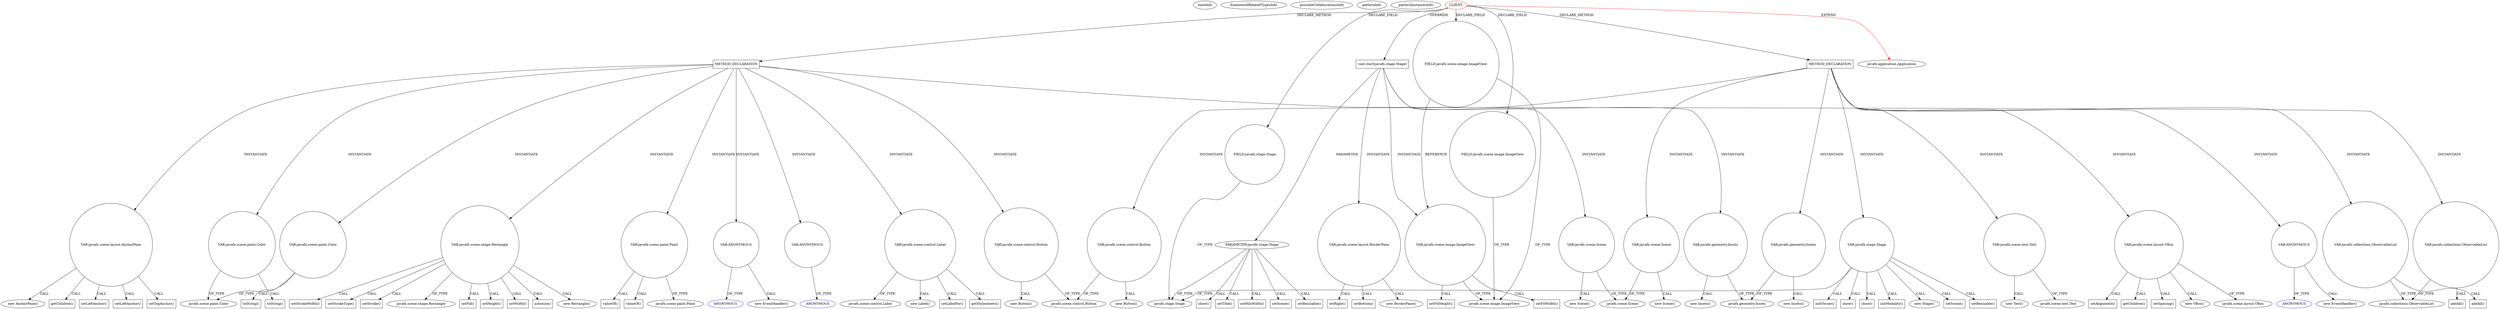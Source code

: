 digraph {
baseInfo[graphId=2971,category="pattern",isAnonymous=false,possibleRelation=false]
frameworkRelatedTypesInfo[0="javafx.application.Application"]
possibleCollaborationsInfo[]
patternInfo[frequency=2.0,patternRootClient=0]
patternInstancesInfo[0="Baschdl578-ColorReduction~/Baschdl578-ColorReduction/ColorReduction-master/src/main/java/edu/kit/ipd/swt1/SimpleColorReduction/UI.java~UI~149",1="Baschdl578-ColorReduction~/Baschdl578-ColorReduction/ColorReduction-master/src/main/java/edu/kit/ipd/swt1/SimpleColorReduction/PluginUI.java~PluginUI~157"]
174[label="new AnchorPane()",vertexType="CONSTRUCTOR_CALL",isFrameworkType=false]
175[label="VAR:javafx.scene.layout.AnchorPane",vertexType="VARIABLE_EXPRESION",isFrameworkType=false,shape=circle]
47[label="METHOD_DECLARATION",vertexType="CLIENT_METHOD_DECLARATION",isFrameworkType=false,shape=box]
0[label="CLIENT",vertexType="ROOT_CLIENT_CLASS_DECLARATION",isFrameworkType=false,color=red]
8[label="void start(javafx.stage.Stage)",vertexType="OVERRIDING_METHOD_DECLARATION",isFrameworkType=false,shape=box]
23[label="VAR:javafx.scene.layout.BorderPane",vertexType="VARIABLE_EXPRESION",isFrameworkType=false,shape=circle]
33[label="setRight()",vertexType="INSIDE_CALL",isFrameworkType=false,shape=box]
9[label="PARAMETER:javafx.stage.Stage",vertexType="PARAMETER_DECLARATION",isFrameworkType=false]
42[label="show()",vertexType="INSIDE_CALL",isFrameworkType=false,shape=box]
195[label="getChildren()",vertexType="INSIDE_CALL",isFrameworkType=false,shape=box]
153[label="VAR:javafx.scene.paint.Color",vertexType="VARIABLE_EXPRESION",isFrameworkType=false,shape=circle]
65[label="javafx.scene.paint.Color",vertexType="FRAMEWORK_CLASS_TYPE",isFrameworkType=false]
63[label="VAR:javafx.scene.paint.Color",vertexType="VARIABLE_EXPRESION",isFrameworkType=false,shape=circle]
64[label="toString()",vertexType="INSIDE_CALL",isFrameworkType=false,shape=box]
154[label="toString()",vertexType="INSIDE_CALL",isFrameworkType=false,shape=box]
2[label="FIELD:javafx.stage.Stage",vertexType="FIELD_DECLARATION",isFrameworkType=false,shape=circle]
35[label="setBottom()",vertexType="INSIDE_CALL",isFrameworkType=false,shape=box]
22[label="new BorderPane()",vertexType="CONSTRUCTOR_CALL",isFrameworkType=false]
17[label="VAR:javafx.scene.image.ImageView",vertexType="VARIABLE_EXPRESION",isFrameworkType=false,shape=circle]
21[label="setFitHeight()",vertexType="INSIDE_CALL",isFrameworkType=false,shape=box]
141[label="VAR:javafx.scene.shape.Rectangle",vertexType="VARIABLE_EXPRESION",isFrameworkType=false,shape=circle]
164[label="setStrokeWidth()",vertexType="INSIDE_CALL",isFrameworkType=false,shape=box]
166[label="setStrokeType()",vertexType="INSIDE_CALL",isFrameworkType=false,shape=box]
12[label="setTitle()",vertexType="INSIDE_CALL",isFrameworkType=false,shape=box]
186[label="setLeftAnchor()",vertexType="INSIDE_CALL",isFrameworkType=false,shape=box]
178[label="setLeftAnchor()",vertexType="INSIDE_CALL",isFrameworkType=false,shape=box]
60[label="VAR:javafx.scene.paint.Paint",vertexType="VARIABLE_EXPRESION",isFrameworkType=false,shape=circle]
69[label="valueOf()",vertexType="INSIDE_CALL",isFrameworkType=false,shape=box]
152[label="valueOf()",vertexType="INSIDE_CALL",isFrameworkType=false,shape=box]
62[label="javafx.scene.paint.Paint",vertexType="FRAMEWORK_CLASS_TYPE",isFrameworkType=false]
5[label="javafx.scene.image.ImageView",vertexType="FRAMEWORK_CLASS_TYPE",isFrameworkType=false]
97[label="VAR:ANONYMOUS",vertexType="VARIABLE_EXPRESION",isFrameworkType=false,shape=circle]
98[label="ANONYMOUS",vertexType="REFERENCE_ANONYMOUS_DECLARATION",isFrameworkType=false,color=blue]
114[label="VAR:ANONYMOUS",vertexType="VARIABLE_EXPRESION",isFrameworkType=false,shape=circle]
115[label="ANONYMOUS",vertexType="REFERENCE_ANONYMOUS_DECLARATION",isFrameworkType=false,color=blue]
96[label="new EventHandler()",vertexType="CONSTRUCTOR_CALL",isFrameworkType=false]
157[label="setStroke()",vertexType="INSIDE_CALL",isFrameworkType=false,shape=box]
3[label="javafx.stage.Stage",vertexType="FRAMEWORK_CLASS_TYPE",isFrameworkType=false]
476[label="VAR:javafx.stage.Stage",vertexType="VARIABLE_EXPRESION",isFrameworkType=false,shape=circle]
481[label="initOwner()",vertexType="INSIDE_CALL",isFrameworkType=false,shape=box]
521[label="show()",vertexType="INSIDE_CALL",isFrameworkType=false,shape=box]
509[label="close()",vertexType="INSIDE_CALL",isFrameworkType=false,shape=box]
14[label="setMinWidth()",vertexType="INSIDE_CALL",isFrameworkType=false,shape=box]
51[label="javafx.scene.shape.Rectangle",vertexType="FRAMEWORK_CLASS_TYPE",isFrameworkType=false]
1[label="javafx.application.Application",vertexType="FRAMEWORK_CLASS_TYPE",isFrameworkType=false]
39[label="VAR:javafx.scene.Scene",vertexType="VARIABLE_EXPRESION",isFrameworkType=false,shape=circle]
38[label="new Scene()",vertexType="CONSTRUCTOR_CALL",isFrameworkType=false]
78[label="VAR:javafx.scene.control.Label",vertexType="VARIABLE_EXPRESION",isFrameworkType=false,shape=circle]
79[label="javafx.scene.control.Label",vertexType="FRAMEWORK_CLASS_TYPE",isFrameworkType=false]
77[label="new Label()",vertexType="CONSTRUCTOR_CALL",isFrameworkType=false]
483[label="initModality()",vertexType="INSIDE_CALL",isFrameworkType=false,shape=box]
18[label="setFitWidth()",vertexType="INSIDE_CALL",isFrameworkType=false,shape=box]
150[label="setFill()",vertexType="INSIDE_CALL",isFrameworkType=false,shape=box]
148[label="setHeight()",vertexType="INSIDE_CALL",isFrameworkType=false,shape=box]
6[label="FIELD:javafx.scene.image.ImageView",vertexType="FIELD_DECLARATION",isFrameworkType=false,shape=circle]
4[label="FIELD:javafx.scene.image.ImageView",vertexType="FIELD_DECLARATION",isFrameworkType=false,shape=circle]
146[label="setWidth()",vertexType="INSIDE_CALL",isFrameworkType=false,shape=box]
474[label="METHOD_DECLARATION",vertexType="CLIENT_METHOD_DECLARATION",isFrameworkType=false,shape=box]
497[label="VAR:javafx.scene.text.Text",vertexType="VARIABLE_EXPRESION",isFrameworkType=false,shape=circle]
485[label="VAR:javafx.scene.layout.VBox",vertexType="VARIABLE_EXPRESION",isFrameworkType=false,shape=circle]
490[label="setAlignment()",vertexType="INSIDE_CALL",isFrameworkType=false,shape=box]
514[label="getChildren()",vertexType="INSIDE_CALL",isFrameworkType=false,shape=box]
496[label="new Text()",vertexType="CONSTRUCTOR_CALL",isFrameworkType=false]
505[label="VAR:ANONYMOUS",vertexType="VARIABLE_EXPRESION",isFrameworkType=false,shape=circle]
506[label="ANONYMOUS",vertexType="REFERENCE_ANONYMOUS_DECLARATION",isFrameworkType=false,color=blue]
504[label="new EventHandler()",vertexType="CONSTRUCTOR_CALL",isFrameworkType=false]
518[label="VAR:javafx.scene.Scene",vertexType="VARIABLE_EXPRESION",isFrameworkType=false,shape=circle]
517[label="new Scene()",vertexType="CONSTRUCTOR_CALL",isFrameworkType=false]
488[label="setSpacing()",vertexType="INSIDE_CALL",isFrameworkType=false,shape=box]
144[label="autosize()",vertexType="INSIDE_CALL",isFrameworkType=false,shape=box]
107[label="VAR:javafx.scene.control.Button",vertexType="VARIABLE_EXPRESION",isFrameworkType=false,shape=circle]
106[label="new Button()",vertexType="CONSTRUCTOR_CALL",isFrameworkType=false]
108[label="javafx.scene.control.Button",vertexType="FRAMEWORK_CLASS_TYPE",isFrameworkType=false]
475[label="new Stage()",vertexType="CONSTRUCTOR_CALL",isFrameworkType=false]
500[label="VAR:javafx.scene.control.Button",vertexType="VARIABLE_EXPRESION",isFrameworkType=false,shape=circle]
499[label="new Button()",vertexType="CONSTRUCTOR_CALL",isFrameworkType=false]
37[label="setScene()",vertexType="INSIDE_CALL",isFrameworkType=false,shape=box]
516[label="setScene()",vertexType="INSIDE_CALL",isFrameworkType=false,shape=box]
16[label="setResizable()",vertexType="INSIDE_CALL",isFrameworkType=false,shape=box]
479[label="setResizable()",vertexType="INSIDE_CALL",isFrameworkType=false,shape=box]
484[label="new VBox()",vertexType="CONSTRUCTOR_CALL",isFrameworkType=false]
486[label="javafx.scene.layout.VBox",vertexType="FRAMEWORK_CLASS_TYPE",isFrameworkType=false]
498[label="javafx.scene.text.Text",vertexType="FRAMEWORK_CLASS_TYPE",isFrameworkType=false]
140[label="new Rectangle()",vertexType="CONSTRUCTOR_CALL",isFrameworkType=false]
28[label="VAR:javafx.geometry.Insets",vertexType="VARIABLE_EXPRESION",isFrameworkType=false,shape=circle]
27[label="new Insets()",vertexType="CONSTRUCTOR_CALL",isFrameworkType=false]
29[label="javafx.geometry.Insets",vertexType="FRAMEWORK_CLASS_TYPE",isFrameworkType=false]
40[label="javafx.scene.Scene",vertexType="FRAMEWORK_CLASS_TYPE",isFrameworkType=false]
494[label="VAR:javafx.geometry.Insets",vertexType="VARIABLE_EXPRESION",isFrameworkType=false,shape=circle]
493[label="new Insets()",vertexType="CONSTRUCTOR_CALL",isFrameworkType=false]
510[label="VAR:javafx.collections.ObservableList",vertexType="VARIABLE_EXPRESION",isFrameworkType=false,shape=circle]
122[label="javafx.collections.ObservableList",vertexType="FRAMEWORK_INTERFACE_TYPE",isFrameworkType=false]
120[label="VAR:javafx.collections.ObservableList",vertexType="VARIABLE_EXPRESION",isFrameworkType=false,shape=circle]
121[label="addAll()",vertexType="INSIDE_CALL",isFrameworkType=false,shape=box]
81[label="setLabelFor()",vertexType="INSIDE_CALL",isFrameworkType=false,shape=box]
83[label="getStylesheets()",vertexType="INSIDE_CALL",isFrameworkType=false,shape=box]
511[label="addAll()",vertexType="INSIDE_CALL",isFrameworkType=false,shape=box]
180[label="setTopAnchor()",vertexType="INSIDE_CALL",isFrameworkType=false,shape=box]
9->14[label="CALL"]
494->493[label="CALL"]
120->121[label="CALL"]
0->4[label="DECLARE_FIELD"]
0->1[label="EXTEND",color=red]
476->481[label="CALL"]
476->3[label="OF_TYPE"]
141->157[label="CALL"]
175->174[label="CALL"]
9->16[label="CALL"]
78->83[label="CALL"]
485->490[label="CALL"]
9->3[label="OF_TYPE"]
97->98[label="OF_TYPE"]
141->166[label="CALL"]
8->28[label="INSTANTIATE"]
175->178[label="CALL"]
9->42[label="CALL"]
476->475[label="CALL"]
17->21[label="CALL"]
0->2[label="DECLARE_FIELD"]
474->505[label="INSTANTIATE"]
78->77[label="CALL"]
141->164[label="CALL"]
476->516[label="CALL"]
2->3[label="OF_TYPE"]
114->115[label="OF_TYPE"]
39->40[label="OF_TYPE"]
8->17[label="INSTANTIATE"]
518->517[label="CALL"]
23->22[label="CALL"]
0->474[label="DECLARE_METHOD"]
500->108[label="OF_TYPE"]
60->69[label="CALL"]
474->518[label="INSTANTIATE"]
60->152[label="CALL"]
17->5[label="OF_TYPE"]
175->195[label="CALL"]
63->65[label="OF_TYPE"]
505->504[label="CALL"]
107->108[label="OF_TYPE"]
8->39[label="INSTANTIATE"]
47->60[label="INSTANTIATE"]
28->29[label="OF_TYPE"]
0->6[label="DECLARE_FIELD"]
47->78[label="INSTANTIATE"]
141->146[label="CALL"]
510->511[label="CALL"]
505->506[label="OF_TYPE"]
494->29[label="OF_TYPE"]
175->186[label="CALL"]
476->479[label="CALL"]
476->521[label="CALL"]
97->96[label="CALL"]
474->510[label="INSTANTIATE"]
153->65[label="OF_TYPE"]
23->35[label="CALL"]
23->33[label="CALL"]
500->499[label="CALL"]
60->62[label="OF_TYPE"]
175->180[label="CALL"]
8->23[label="INSTANTIATE"]
9->12[label="CALL"]
485->486[label="OF_TYPE"]
4->5[label="OF_TYPE"]
17->18[label="CALL"]
474->497[label="INSTANTIATE"]
107->106[label="CALL"]
141->150[label="CALL"]
518->40[label="OF_TYPE"]
0->8[label="OVERRIDE"]
141->140[label="CALL"]
8->9[label="PARAMETER"]
141->148[label="CALL"]
485->514[label="CALL"]
63->64[label="CALL"]
141->51[label="OF_TYPE"]
47->107[label="INSTANTIATE"]
153->154[label="CALL"]
476->509[label="CALL"]
474->494[label="INSTANTIATE"]
28->27[label="CALL"]
141->144[label="CALL"]
47->153[label="INSTANTIATE"]
474->500[label="INSTANTIATE"]
497->498[label="OF_TYPE"]
39->38[label="CALL"]
120->122[label="OF_TYPE"]
47->175[label="INSTANTIATE"]
0->47[label="DECLARE_METHOD"]
485->484[label="CALL"]
47->63[label="INSTANTIATE"]
78->81[label="CALL"]
510->122[label="OF_TYPE"]
6->5[label="OF_TYPE"]
474->476[label="INSTANTIATE"]
47->120[label="INSTANTIATE"]
9->37[label="CALL"]
476->483[label="CALL"]
47->141[label="INSTANTIATE"]
47->114[label="INSTANTIATE"]
474->485[label="INSTANTIATE"]
47->97[label="INSTANTIATE"]
4->17[label="REFERENCE"]
78->79[label="OF_TYPE"]
497->496[label="CALL"]
485->488[label="CALL"]
}
